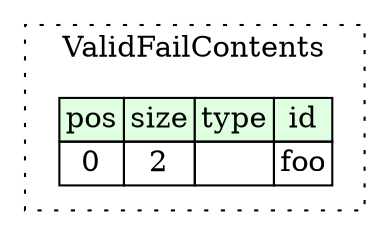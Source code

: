 digraph {
	rankdir=LR;
	node [shape=plaintext];
	subgraph cluster__valid_fail_contents {
		label="ValidFailContents";
		graph[style=dotted];

		valid_fail_contents__seq [label=<<TABLE BORDER="0" CELLBORDER="1" CELLSPACING="0">
			<TR><TD BGCOLOR="#E0FFE0">pos</TD><TD BGCOLOR="#E0FFE0">size</TD><TD BGCOLOR="#E0FFE0">type</TD><TD BGCOLOR="#E0FFE0">id</TD></TR>
			<TR><TD PORT="foo_pos">0</TD><TD PORT="foo_size">2</TD><TD></TD><TD PORT="foo_type">foo</TD></TR>
		</TABLE>>];
	}
}
